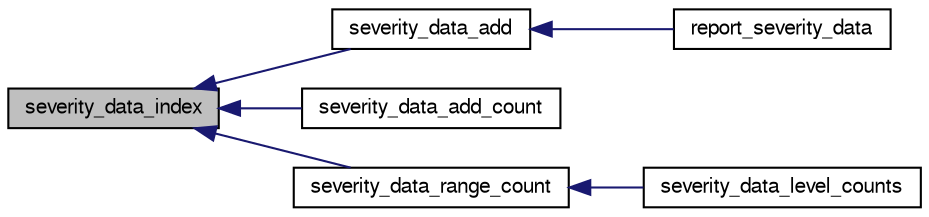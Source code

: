 digraph G
{
  bgcolor="transparent";
  edge [fontname="FreeSans",fontsize="10",labelfontname="FreeSans",labelfontsize="10"];
  node [fontname="FreeSans",fontsize="10",shape=record];
  rankdir=LR;
  Node1 [label="severity_data_index",height=0.2,width=0.4,color="black", fillcolor="grey75", style="filled" fontcolor="black"];
  Node1 -> Node2 [dir=back,color="midnightblue",fontsize="10",style="solid",fontname="FreeSans"];
  Node2 [label="severity_data_add",height=0.2,width=0.4,color="black",URL="$manage_8h.html#a95a6c59b7403d39f45c6295216f1e1ec",tooltip="Add a severity occurence to the counts of a severity_data_t."];
  Node2 -> Node3 [dir=back,color="midnightblue",fontsize="10",style="solid",fontname="FreeSans"];
  Node3 [label="report_severity_data",height=0.2,width=0.4,color="black",URL="$manage__sql_8c.html#af8be604b65eac5713738c8177973ddb5",tooltip="Get the result severity counts for a report."];
  Node1 -> Node4 [dir=back,color="midnightblue",fontsize="10",style="solid",fontname="FreeSans"];
  Node4 [label="severity_data_add_count",height=0.2,width=0.4,color="black",URL="$manage_8h.html#a4e34356cb1218484e4a1721d0764ba62",tooltip="Add a multiple severity occurences to the counts of a severity_data_t."];
  Node1 -> Node5 [dir=back,color="midnightblue",fontsize="10",style="solid",fontname="FreeSans"];
  Node5 [label="severity_data_range_count",height=0.2,width=0.4,color="black",URL="$manage_8h.html#a51920dffdb90bfbdc2362643a1bd91d6",tooltip="Calculate the total of severity counts in a range."];
  Node5 -> Node6 [dir=back,color="midnightblue",fontsize="10",style="solid",fontname="FreeSans"];
  Node6 [label="severity_data_level_counts",height=0.2,width=0.4,color="black",URL="$manage_8h.html#a256c85b0d3fdd9dde6ef6fa5d9a28399",tooltip="Count the occurrences of severities in the levels."];
}
